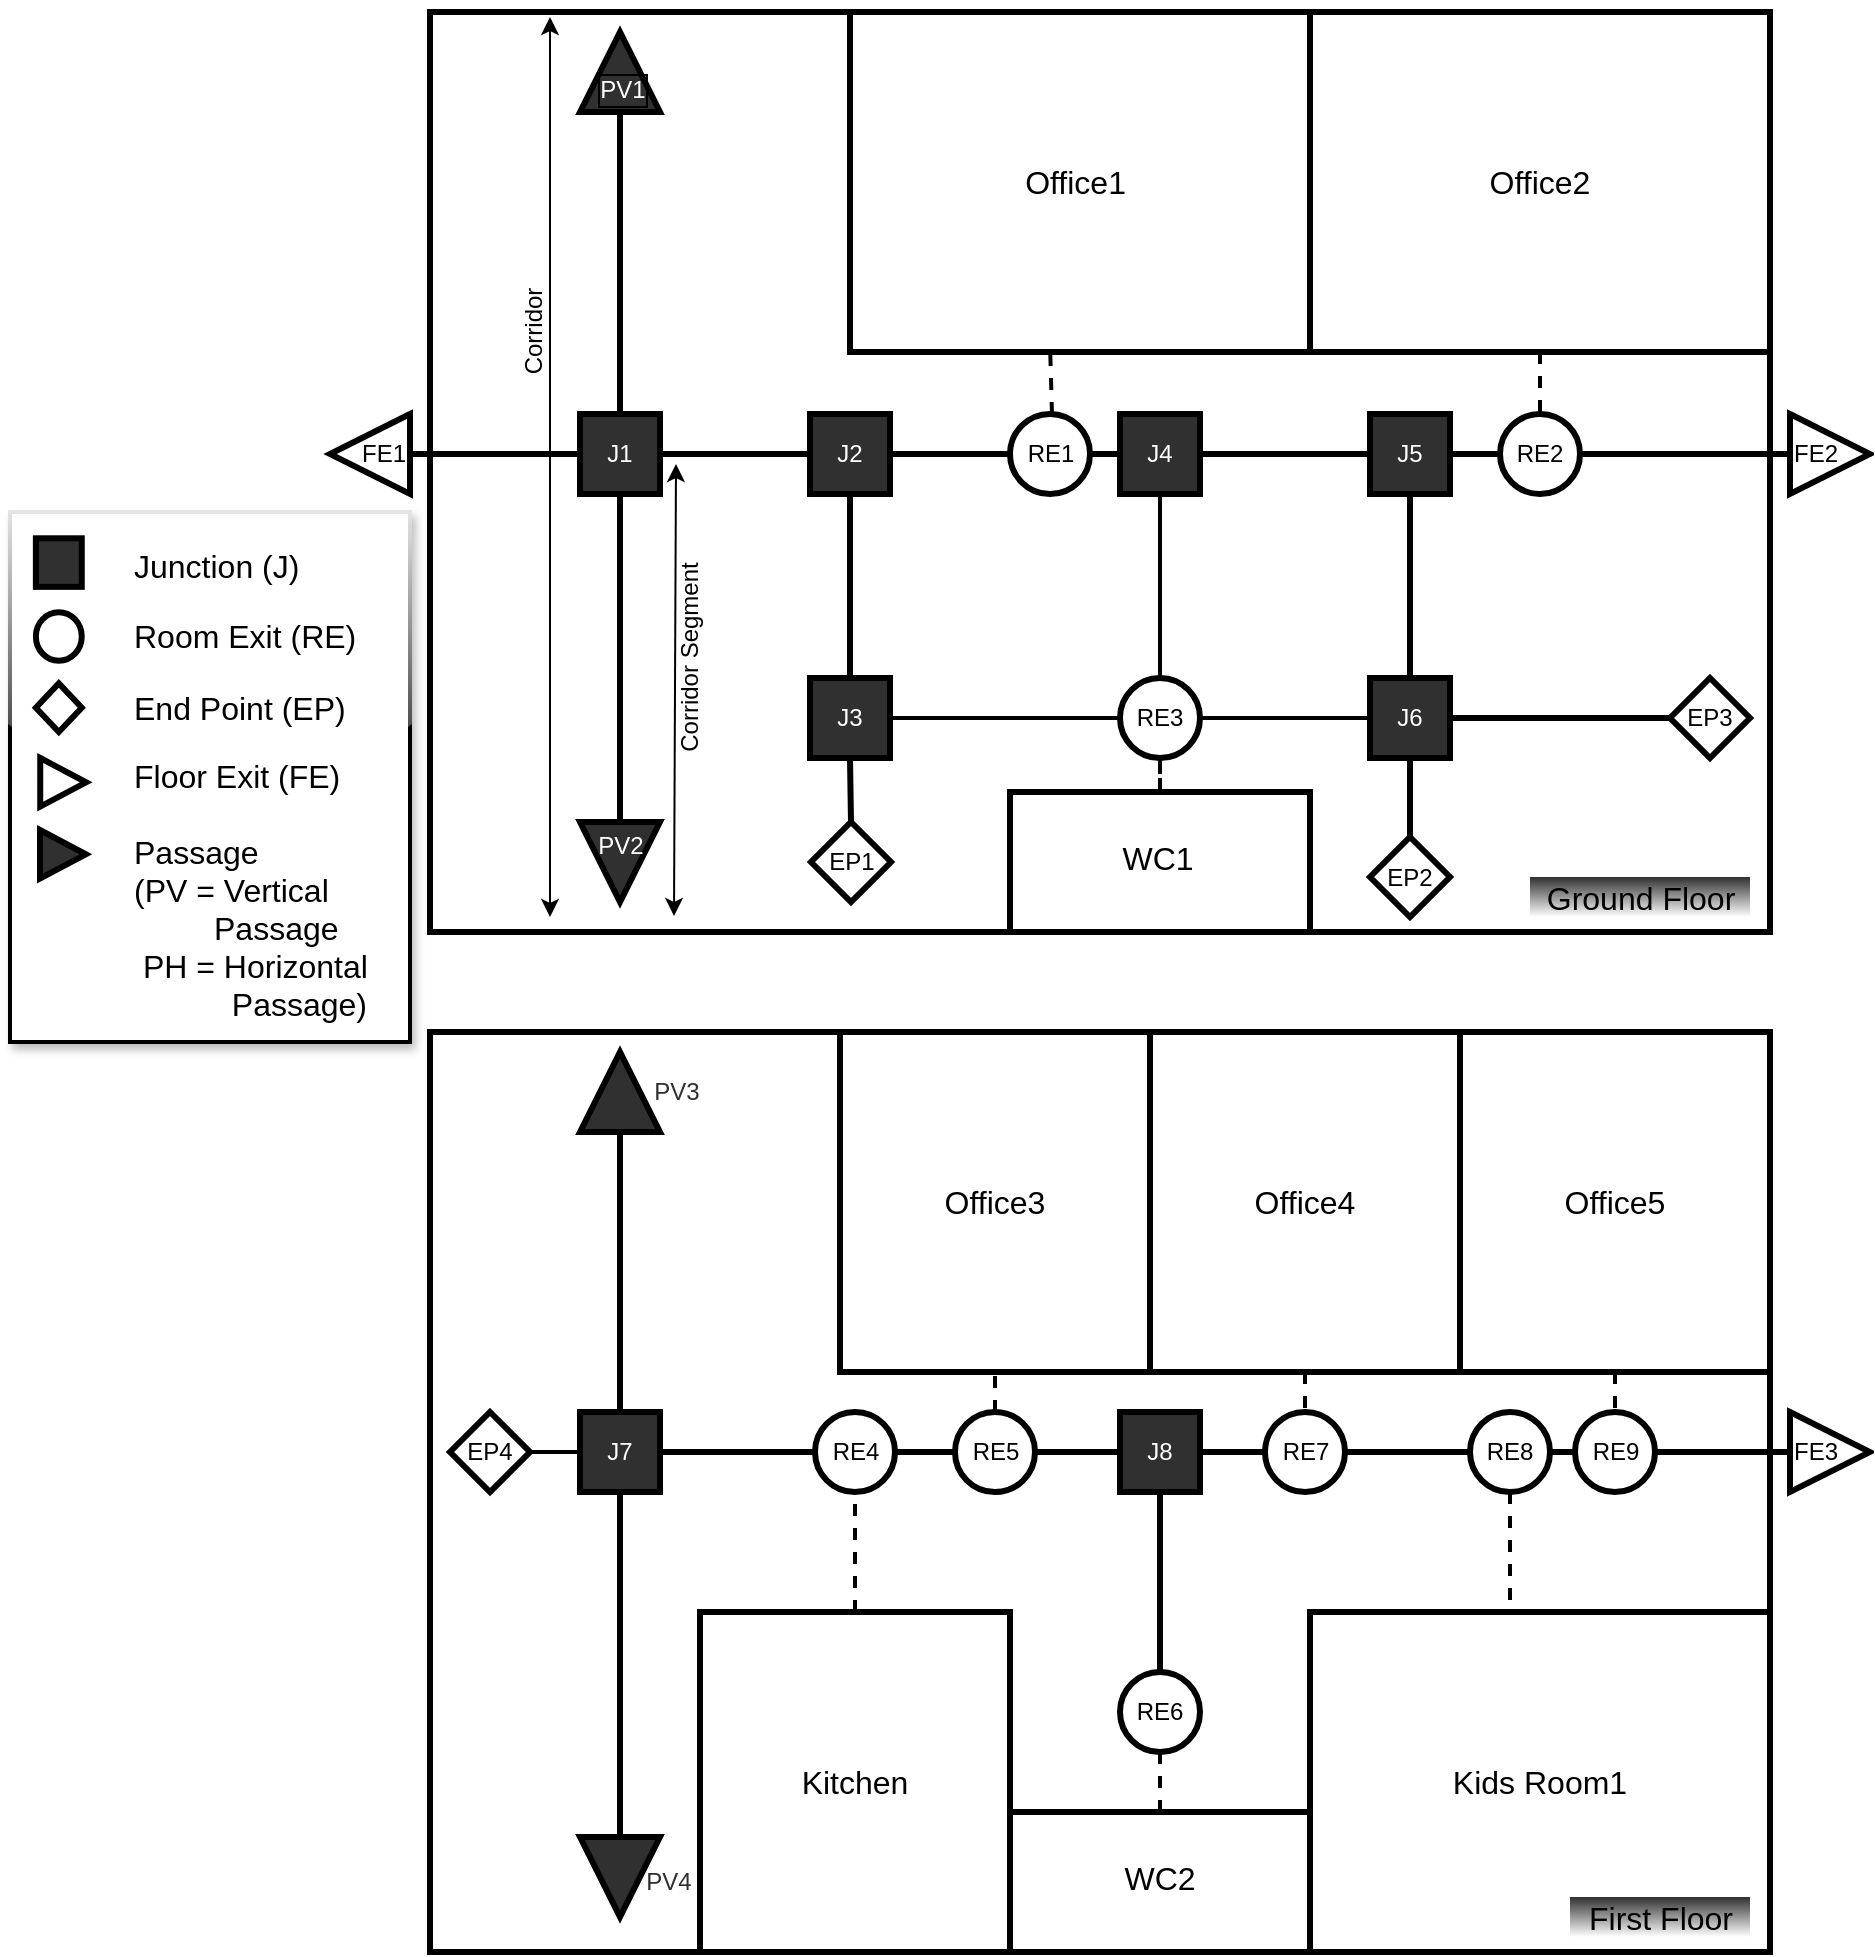 <mxfile version="13.0.7" type="device"><diagram id="FeTQvDR2r45H1yqkKJsy" name="Page-1"><mxGraphModel dx="2407" dy="980" grid="1" gridSize="10" guides="1" tooltips="1" connect="1" arrows="1" fold="1" page="1" pageScale="1" pageWidth="827" pageHeight="1169" math="0" shadow="0"><root><mxCell id="0"/><mxCell id="1" parent="0"/><mxCell id="H_s1jMmFibpZLGyVerqd-1" value="" style="rounded=0;whiteSpace=wrap;html=1;strokeWidth=3;" parent="1" vertex="1"><mxGeometry x="70" y="10" width="670" height="460" as="geometry"/></mxCell><mxCell id="H_s1jMmFibpZLGyVerqd-9" value="&lt;font style=&quot;font-size: 16px&quot;&gt;Office1&amp;nbsp;&lt;/font&gt;" style="rounded=0;whiteSpace=wrap;html=1;fillColor=#ffffff;strokeWidth=3;" parent="1" vertex="1"><mxGeometry x="280" y="10" width="230" height="170" as="geometry"/></mxCell><mxCell id="H_s1jMmFibpZLGyVerqd-128" style="edgeStyle=orthogonalEdgeStyle;rounded=0;orthogonalLoop=1;jettySize=auto;html=1;exitX=0.5;exitY=1;exitDx=0;exitDy=0;entryX=0.5;entryY=0;entryDx=0;entryDy=0;dashed=1;endArrow=none;endFill=0;strokeWidth=2;fontSize=16;" parent="1" source="H_s1jMmFibpZLGyVerqd-12" target="H_s1jMmFibpZLGyVerqd-51" edge="1"><mxGeometry relative="1" as="geometry"/></mxCell><mxCell id="H_s1jMmFibpZLGyVerqd-12" value="&lt;span style=&quot;font-size: 16px&quot;&gt;Office2&lt;/span&gt;" style="rounded=0;whiteSpace=wrap;html=1;fillColor=#ffffff;strokeWidth=3;" parent="1" vertex="1"><mxGeometry x="510" y="10" width="230" height="170" as="geometry"/></mxCell><mxCell id="H_s1jMmFibpZLGyVerqd-13" value="" style="rounded=0;whiteSpace=wrap;html=1;fillColor=#ffffff;strokeWidth=3;" parent="1" vertex="1"><mxGeometry x="360" y="400" width="150" height="70" as="geometry"/></mxCell><mxCell id="H_s1jMmFibpZLGyVerqd-15" value="&lt;font style=&quot;font-size: 16px&quot;&gt;WC1&lt;/font&gt;" style="text;html=1;strokeColor=none;fillColor=none;align=center;verticalAlign=middle;whiteSpace=wrap;rounded=0;fontSize=12;" parent="1" vertex="1"><mxGeometry x="414" y="422.5" width="40" height="20" as="geometry"/></mxCell><mxCell id="H_s1jMmFibpZLGyVerqd-16" value="" style="rounded=0;whiteSpace=wrap;html=1;strokeWidth=3;" parent="1" vertex="1"><mxGeometry x="70" y="520" width="670" height="460" as="geometry"/></mxCell><mxCell id="H_s1jMmFibpZLGyVerqd-21" value="&lt;span style=&quot;font-size: 16px&quot;&gt;Office3&lt;/span&gt;" style="rounded=0;whiteSpace=wrap;html=1;fillColor=#ffffff;strokeWidth=3;" parent="1" vertex="1"><mxGeometry x="275" y="520" width="155" height="170" as="geometry"/></mxCell><mxCell id="H_s1jMmFibpZLGyVerqd-126" style="edgeStyle=orthogonalEdgeStyle;rounded=0;orthogonalLoop=1;jettySize=auto;html=1;exitX=0.5;exitY=1;exitDx=0;exitDy=0;entryX=0.5;entryY=0;entryDx=0;entryDy=0;dashed=1;endArrow=none;endFill=0;strokeWidth=2;fontSize=16;" parent="1" source="H_s1jMmFibpZLGyVerqd-22" target="H_s1jMmFibpZLGyVerqd-40" edge="1"><mxGeometry relative="1" as="geometry"/></mxCell><mxCell id="H_s1jMmFibpZLGyVerqd-22" value="&lt;span style=&quot;font-size: 16px&quot;&gt;Office5&lt;/span&gt;" style="rounded=0;whiteSpace=wrap;html=1;fillColor=#ffffff;strokeWidth=3;" parent="1" vertex="1"><mxGeometry x="585" y="520" width="155" height="170" as="geometry"/></mxCell><mxCell id="H_s1jMmFibpZLGyVerqd-124" style="edgeStyle=orthogonalEdgeStyle;rounded=0;orthogonalLoop=1;jettySize=auto;html=1;exitX=0.5;exitY=0;exitDx=0;exitDy=0;entryX=0.5;entryY=1;entryDx=0;entryDy=0;dashed=1;endArrow=none;endFill=0;strokeWidth=2;fontSize=16;" parent="1" source="H_s1jMmFibpZLGyVerqd-23" target="H_s1jMmFibpZLGyVerqd-91" edge="1"><mxGeometry relative="1" as="geometry"/></mxCell><mxCell id="H_s1jMmFibpZLGyVerqd-23" value="" style="rounded=0;whiteSpace=wrap;html=1;fillColor=#ffffff;strokeWidth=3;" parent="1" vertex="1"><mxGeometry x="360" y="910" width="150" height="70" as="geometry"/></mxCell><mxCell id="H_s1jMmFibpZLGyVerqd-24" value="&lt;font style=&quot;font-size: 16px&quot;&gt;WC2&lt;/font&gt;" style="text;html=1;strokeColor=none;fillColor=none;align=center;verticalAlign=middle;whiteSpace=wrap;rounded=0;fontSize=12;" parent="1" vertex="1"><mxGeometry x="415" y="932.5" width="40" height="20" as="geometry"/></mxCell><mxCell id="H_s1jMmFibpZLGyVerqd-125" style="edgeStyle=orthogonalEdgeStyle;rounded=0;orthogonalLoop=1;jettySize=auto;html=1;exitX=0.5;exitY=1;exitDx=0;exitDy=0;entryX=0.5;entryY=0;entryDx=0;entryDy=0;dashed=1;endArrow=none;endFill=0;strokeWidth=2;fontSize=16;" parent="1" source="H_s1jMmFibpZLGyVerqd-25" target="H_s1jMmFibpZLGyVerqd-39" edge="1"><mxGeometry relative="1" as="geometry"/></mxCell><mxCell id="H_s1jMmFibpZLGyVerqd-25" value="&lt;span style=&quot;font-size: 16px&quot;&gt;Office4&lt;/span&gt;" style="rounded=0;whiteSpace=wrap;html=1;fillColor=#ffffff;strokeWidth=3;" parent="1" vertex="1"><mxGeometry x="430" y="520" width="155" height="170" as="geometry"/></mxCell><mxCell id="H_s1jMmFibpZLGyVerqd-122" style="edgeStyle=orthogonalEdgeStyle;rounded=0;orthogonalLoop=1;jettySize=auto;html=1;exitX=0.5;exitY=0;exitDx=0;exitDy=0;entryX=0.5;entryY=1;entryDx=0;entryDy=0;endArrow=none;endFill=0;strokeWidth=2;fontSize=16;dashed=1;" parent="1" source="H_s1jMmFibpZLGyVerqd-26" target="H_s1jMmFibpZLGyVerqd-44" edge="1"><mxGeometry relative="1" as="geometry"/></mxCell><mxCell id="H_s1jMmFibpZLGyVerqd-26" value="&lt;font style=&quot;font-size: 16px&quot;&gt;Kitchen&lt;/font&gt;" style="rounded=0;whiteSpace=wrap;html=1;fillColor=#ffffff;strokeWidth=3;" parent="1" vertex="1"><mxGeometry x="205" y="810" width="155" height="170" as="geometry"/></mxCell><mxCell id="H_s1jMmFibpZLGyVerqd-27" value="&lt;font style=&quot;font-size: 16px&quot;&gt;Kids Room1&lt;/font&gt;" style="rounded=0;whiteSpace=wrap;html=1;fillColor=#ffffff;strokeWidth=3;" parent="1" vertex="1"><mxGeometry x="510" y="810" width="230" height="170" as="geometry"/></mxCell><mxCell id="H_s1jMmFibpZLGyVerqd-82" style="edgeStyle=orthogonalEdgeStyle;rounded=0;orthogonalLoop=1;jettySize=auto;html=1;exitX=0;exitY=0.5;exitDx=0;exitDy=0;endArrow=none;endFill=0;strokeWidth=3;fontSize=12;" parent="1" source="H_s1jMmFibpZLGyVerqd-38" target="H_s1jMmFibpZLGyVerqd-44" edge="1"><mxGeometry relative="1" as="geometry"/></mxCell><mxCell id="H_s1jMmFibpZLGyVerqd-123" style="edgeStyle=orthogonalEdgeStyle;rounded=0;orthogonalLoop=1;jettySize=auto;html=1;exitX=0.5;exitY=0;exitDx=0;exitDy=0;entryX=0.5;entryY=1;entryDx=0;entryDy=0;dashed=1;endArrow=none;endFill=0;strokeWidth=2;fontSize=16;" parent="1" source="H_s1jMmFibpZLGyVerqd-38" target="H_s1jMmFibpZLGyVerqd-21" edge="1"><mxGeometry relative="1" as="geometry"/></mxCell><mxCell id="H_s1jMmFibpZLGyVerqd-38" value="RE5" style="ellipse;whiteSpace=wrap;html=1;aspect=fixed;strokeWidth=3;fontSize=12;" parent="1" vertex="1"><mxGeometry x="332.5" y="710" width="40" height="40" as="geometry"/></mxCell><mxCell id="H_s1jMmFibpZLGyVerqd-81" style="edgeStyle=orthogonalEdgeStyle;rounded=0;orthogonalLoop=1;jettySize=auto;html=1;exitX=0;exitY=0.5;exitDx=0;exitDy=0;entryX=1;entryY=0.5;entryDx=0;entryDy=0;endArrow=none;endFill=0;strokeWidth=3;fontSize=12;" parent="1" source="H_s1jMmFibpZLGyVerqd-90" target="H_s1jMmFibpZLGyVerqd-38" edge="1"><mxGeometry relative="1" as="geometry"/></mxCell><mxCell id="H_s1jMmFibpZLGyVerqd-39" value="RE7" style="ellipse;whiteSpace=wrap;html=1;aspect=fixed;strokeWidth=3;fontSize=12;" parent="1" vertex="1"><mxGeometry x="487.5" y="710" width="40" height="40" as="geometry"/></mxCell><mxCell id="H_s1jMmFibpZLGyVerqd-79" style="edgeStyle=orthogonalEdgeStyle;rounded=0;orthogonalLoop=1;jettySize=auto;html=1;exitX=0;exitY=0.5;exitDx=0;exitDy=0;entryX=1;entryY=0.5;entryDx=0;entryDy=0;endArrow=none;endFill=0;strokeWidth=3;fontSize=12;" parent="1" source="H_s1jMmFibpZLGyVerqd-40" target="H_s1jMmFibpZLGyVerqd-45" edge="1"><mxGeometry relative="1" as="geometry"/></mxCell><mxCell id="H_s1jMmFibpZLGyVerqd-40" value="RE9" style="ellipse;whiteSpace=wrap;html=1;aspect=fixed;strokeWidth=3;fontSize=12;" parent="1" vertex="1"><mxGeometry x="642.5" y="710" width="40" height="40" as="geometry"/></mxCell><mxCell id="H_s1jMmFibpZLGyVerqd-78" style="edgeStyle=orthogonalEdgeStyle;rounded=0;orthogonalLoop=1;jettySize=auto;html=1;entryX=1;entryY=0.5;entryDx=0;entryDy=0;endArrow=none;endFill=0;strokeWidth=3;fontSize=12;" parent="1" source="H_s1jMmFibpZLGyVerqd-42" target="H_s1jMmFibpZLGyVerqd-40" edge="1"><mxGeometry relative="1" as="geometry"/></mxCell><mxCell id="H_s1jMmFibpZLGyVerqd-42" value="FE3" style="triangle;whiteSpace=wrap;html=1;strokeColor=#000000;strokeWidth=3;fillColor=#FFFFFF;gradientColor=none;fontSize=12;align=left;" parent="1" vertex="1"><mxGeometry x="750" y="710" width="40" height="40" as="geometry"/></mxCell><mxCell id="H_s1jMmFibpZLGyVerqd-43" value="" style="triangle;whiteSpace=wrap;html=1;strokeColor=#000000;strokeWidth=3;fillColor=#303030;gradientColor=none;fontSize=12;rotation=-90;fontColor=#FFFFFF;" parent="1" vertex="1"><mxGeometry x="145" y="530" width="40" height="40" as="geometry"/></mxCell><mxCell id="H_s1jMmFibpZLGyVerqd-44" value="RE4" style="ellipse;whiteSpace=wrap;html=1;aspect=fixed;strokeWidth=3;fontSize=12;" parent="1" vertex="1"><mxGeometry x="262.5" y="710" width="40" height="40" as="geometry"/></mxCell><mxCell id="H_s1jMmFibpZLGyVerqd-80" style="edgeStyle=orthogonalEdgeStyle;rounded=0;orthogonalLoop=1;jettySize=auto;html=1;exitX=0;exitY=0.5;exitDx=0;exitDy=0;entryX=1;entryY=0.5;entryDx=0;entryDy=0;endArrow=none;endFill=0;strokeWidth=3;fontSize=12;" parent="1" source="H_s1jMmFibpZLGyVerqd-45" target="H_s1jMmFibpZLGyVerqd-39" edge="1"><mxGeometry relative="1" as="geometry"/></mxCell><mxCell id="H_s1jMmFibpZLGyVerqd-127" style="edgeStyle=orthogonalEdgeStyle;rounded=0;orthogonalLoop=1;jettySize=auto;html=1;exitX=0.5;exitY=1;exitDx=0;exitDy=0;dashed=1;endArrow=none;endFill=0;strokeWidth=2;fontSize=16;" parent="1" source="H_s1jMmFibpZLGyVerqd-45" edge="1"><mxGeometry relative="1" as="geometry"><mxPoint x="610" y="810" as="targetPoint"/><Array as="points"><mxPoint x="610" y="810"/></Array></mxGeometry></mxCell><mxCell id="H_s1jMmFibpZLGyVerqd-45" value="RE8" style="ellipse;whiteSpace=wrap;html=1;aspect=fixed;strokeWidth=3;fontSize=12;" parent="1" vertex="1"><mxGeometry x="590" y="710" width="40" height="40" as="geometry"/></mxCell><mxCell id="H_s1jMmFibpZLGyVerqd-87" style="edgeStyle=orthogonalEdgeStyle;rounded=0;orthogonalLoop=1;jettySize=auto;html=1;exitX=0;exitY=0.5;exitDx=0;exitDy=0;entryX=0.5;entryY=1;entryDx=0;entryDy=0;endArrow=none;endFill=0;strokeWidth=3;fontSize=12;" parent="1" source="H_s1jMmFibpZLGyVerqd-47" target="H_s1jMmFibpZLGyVerqd-86" edge="1"><mxGeometry relative="1" as="geometry"/></mxCell><mxCell id="H_s1jMmFibpZLGyVerqd-47" value="" style="triangle;whiteSpace=wrap;html=1;strokeColor=#000000;strokeWidth=3;fillColor=#303030;gradientColor=none;fontSize=12;rotation=90;" parent="1" vertex="1"><mxGeometry x="145" y="922.5" width="40" height="40" as="geometry"/></mxCell><mxCell id="H_s1jMmFibpZLGyVerqd-48" value="" style="triangle;whiteSpace=wrap;html=1;strokeColor=#000000;strokeWidth=3;fillColor=#303030;gradientColor=none;fontSize=12;rotation=90;" parent="1" vertex="1"><mxGeometry x="145" y="415" width="40" height="40" as="geometry"/></mxCell><mxCell id="H_s1jMmFibpZLGyVerqd-49" value="" style="triangle;whiteSpace=wrap;html=1;strokeColor=#000000;strokeWidth=3;fillColor=#303030;gradientColor=none;fontSize=12;rotation=-90;" parent="1" vertex="1"><mxGeometry x="145" y="20" width="40" height="40" as="geometry"/></mxCell><mxCell id="H_s1jMmFibpZLGyVerqd-61" style="edgeStyle=orthogonalEdgeStyle;rounded=0;orthogonalLoop=1;jettySize=auto;html=1;exitX=0;exitY=0.5;exitDx=0;exitDy=0;entryX=1;entryY=0.5;entryDx=0;entryDy=0;fontSize=12;endArrow=none;endFill=0;strokeWidth=3;" parent="1" source="H_s1jMmFibpZLGyVerqd-65" target="H_s1jMmFibpZLGyVerqd-58" edge="1"><mxGeometry relative="1" as="geometry"/></mxCell><mxCell id="H_s1jMmFibpZLGyVerqd-62" style="edgeStyle=orthogonalEdgeStyle;rounded=0;orthogonalLoop=1;jettySize=auto;html=1;exitX=1;exitY=0.5;exitDx=0;exitDy=0;entryX=0;entryY=0.5;entryDx=0;entryDy=0;endArrow=none;endFill=0;strokeWidth=3;fontSize=12;" parent="1" source="H_s1jMmFibpZLGyVerqd-73" target="H_s1jMmFibpZLGyVerqd-51" edge="1"><mxGeometry relative="1" as="geometry"/></mxCell><mxCell id="H_s1jMmFibpZLGyVerqd-67" style="edgeStyle=orthogonalEdgeStyle;rounded=0;orthogonalLoop=1;jettySize=auto;html=1;exitX=0;exitY=0.5;exitDx=0;exitDy=0;entryX=1;entryY=0.5;entryDx=0;entryDy=0;endArrow=none;endFill=0;strokeWidth=3;fontSize=12;" parent="1" source="H_s1jMmFibpZLGyVerqd-50" target="H_s1jMmFibpZLGyVerqd-65" edge="1"><mxGeometry relative="1" as="geometry"/></mxCell><mxCell id="H_s1jMmFibpZLGyVerqd-136" style="edgeStyle=orthogonalEdgeStyle;rounded=0;orthogonalLoop=1;jettySize=auto;html=1;entryX=0.431;entryY=1.001;entryDx=0;entryDy=0;entryPerimeter=0;endArrow=none;endFill=0;strokeWidth=2;fontSize=16;dashed=1;" parent="1" edge="1"><mxGeometry relative="1" as="geometry"><mxPoint x="381.0" y="211" as="sourcePoint"/><mxPoint x="380.13" y="180.17" as="targetPoint"/></mxGeometry></mxCell><mxCell id="H_s1jMmFibpZLGyVerqd-50" value="" style="ellipse;whiteSpace=wrap;html=1;aspect=fixed;strokeWidth=3;fontSize=12;" parent="1" vertex="1"><mxGeometry x="360" y="211" width="40" height="40" as="geometry"/></mxCell><mxCell id="H_s1jMmFibpZLGyVerqd-63" style="edgeStyle=orthogonalEdgeStyle;rounded=0;orthogonalLoop=1;jettySize=auto;html=1;exitX=1;exitY=0.5;exitDx=0;exitDy=0;entryX=0;entryY=0.5;entryDx=0;entryDy=0;endArrow=none;endFill=0;strokeWidth=3;fontSize=12;" parent="1" source="H_s1jMmFibpZLGyVerqd-51" target="H_s1jMmFibpZLGyVerqd-56" edge="1"><mxGeometry relative="1" as="geometry"/></mxCell><mxCell id="H_s1jMmFibpZLGyVerqd-51" value="RE2" style="ellipse;whiteSpace=wrap;html=1;aspect=fixed;strokeWidth=3;fontSize=12;" parent="1" vertex="1"><mxGeometry x="605" y="211" width="40" height="40" as="geometry"/></mxCell><mxCell id="H_s1jMmFibpZLGyVerqd-56" value="FE2" style="triangle;whiteSpace=wrap;html=1;strokeColor=#000000;strokeWidth=3;fillColor=#FFFFFF;gradientColor=none;fontSize=12;align=left;" parent="1" vertex="1"><mxGeometry x="750" y="211" width="40" height="40" as="geometry"/></mxCell><mxCell id="H_s1jMmFibpZLGyVerqd-58" value="FE1" style="triangle;whiteSpace=wrap;html=1;strokeColor=#000000;strokeWidth=3;fillColor=#FFFFFF;gradientColor=none;fontSize=12;rotation=0;flipH=1;align=right;" parent="1" vertex="1"><mxGeometry x="20" y="211" width="40" height="40" as="geometry"/></mxCell><mxCell id="H_s1jMmFibpZLGyVerqd-68" style="edgeStyle=orthogonalEdgeStyle;rounded=0;orthogonalLoop=1;jettySize=auto;html=1;exitX=0.5;exitY=0;exitDx=0;exitDy=0;entryX=0;entryY=0.5;entryDx=0;entryDy=0;endArrow=none;endFill=0;strokeWidth=3;fontSize=12;" parent="1" source="H_s1jMmFibpZLGyVerqd-65" target="H_s1jMmFibpZLGyVerqd-49" edge="1"><mxGeometry relative="1" as="geometry"/></mxCell><mxCell id="H_s1jMmFibpZLGyVerqd-69" style="edgeStyle=orthogonalEdgeStyle;rounded=0;orthogonalLoop=1;jettySize=auto;html=1;exitX=0.5;exitY=1;exitDx=0;exitDy=0;entryX=0;entryY=0.5;entryDx=0;entryDy=0;endArrow=none;endFill=0;strokeWidth=3;fontSize=12;" parent="1" source="H_s1jMmFibpZLGyVerqd-65" target="H_s1jMmFibpZLGyVerqd-48" edge="1"><mxGeometry relative="1" as="geometry"/></mxCell><mxCell id="H_s1jMmFibpZLGyVerqd-65" value="J1" style="whiteSpace=wrap;html=1;aspect=fixed;strokeColor=#000000;strokeWidth=3;fillColor=#303030;gradientColor=none;fontSize=12;fontColor=#FFFFFF;" parent="1" vertex="1"><mxGeometry x="145" y="211" width="40" height="40" as="geometry"/></mxCell><mxCell id="H_s1jMmFibpZLGyVerqd-77" style="edgeStyle=orthogonalEdgeStyle;rounded=0;orthogonalLoop=1;jettySize=auto;html=1;exitX=0;exitY=0.5;exitDx=0;exitDy=0;entryX=1;entryY=0.5;entryDx=0;entryDy=0;endArrow=none;endFill=0;strokeWidth=3;fontSize=12;" parent="1" source="H_s1jMmFibpZLGyVerqd-73" edge="1"><mxGeometry relative="1" as="geometry"><mxPoint x="453.5" y="231" as="targetPoint"/></mxGeometry></mxCell><mxCell id="H_s1jMmFibpZLGyVerqd-98" style="edgeStyle=orthogonalEdgeStyle;rounded=0;orthogonalLoop=1;jettySize=auto;html=1;exitX=0.5;exitY=1;exitDx=0;exitDy=0;entryX=0.5;entryY=0;entryDx=0;entryDy=0;endArrow=none;endFill=0;strokeWidth=3;fontSize=12;" parent="1" source="H_s1jMmFibpZLGyVerqd-73" target="H_s1jMmFibpZLGyVerqd-97" edge="1"><mxGeometry relative="1" as="geometry"/></mxCell><mxCell id="H_s1jMmFibpZLGyVerqd-73" value="J5" style="whiteSpace=wrap;html=1;aspect=fixed;strokeColor=#000000;strokeWidth=3;fillColor=#303030;gradientColor=none;fontSize=12;fontColor=#FFFFFF;" parent="1" vertex="1"><mxGeometry x="540" y="211" width="40" height="40" as="geometry"/></mxCell><mxCell id="H_s1jMmFibpZLGyVerqd-76" style="edgeStyle=orthogonalEdgeStyle;rounded=0;orthogonalLoop=1;jettySize=auto;html=1;exitX=1;exitY=0.5;exitDx=0;exitDy=0;entryX=0;entryY=0.5;entryDx=0;entryDy=0;endArrow=none;endFill=0;strokeWidth=3;fontSize=12;" parent="1" source="H_s1jMmFibpZLGyVerqd-50" edge="1"><mxGeometry relative="1" as="geometry"><mxPoint x="400" y="231" as="sourcePoint"/><mxPoint x="413.5" y="231" as="targetPoint"/></mxGeometry></mxCell><mxCell id="H_s1jMmFibpZLGyVerqd-88" style="edgeStyle=orthogonalEdgeStyle;rounded=0;orthogonalLoop=1;jettySize=auto;html=1;exitX=0.5;exitY=0;exitDx=0;exitDy=0;entryX=0;entryY=0.5;entryDx=0;entryDy=0;endArrow=none;endFill=0;strokeWidth=3;fontSize=12;" parent="1" source="H_s1jMmFibpZLGyVerqd-86" target="H_s1jMmFibpZLGyVerqd-43" edge="1"><mxGeometry relative="1" as="geometry"/></mxCell><mxCell id="H_s1jMmFibpZLGyVerqd-89" style="edgeStyle=orthogonalEdgeStyle;rounded=0;orthogonalLoop=1;jettySize=auto;html=1;exitX=1;exitY=0.5;exitDx=0;exitDy=0;entryX=0;entryY=0.5;entryDx=0;entryDy=0;endArrow=none;endFill=0;strokeWidth=3;fontSize=12;" parent="1" source="H_s1jMmFibpZLGyVerqd-86" target="H_s1jMmFibpZLGyVerqd-44" edge="1"><mxGeometry relative="1" as="geometry"/></mxCell><mxCell id="H_s1jMmFibpZLGyVerqd-86" value="J7" style="whiteSpace=wrap;html=1;aspect=fixed;strokeColor=#000000;strokeWidth=3;fillColor=#303030;gradientColor=none;fontSize=12;fontColor=#FFFFFF;" parent="1" vertex="1"><mxGeometry x="145" y="710" width="40" height="40" as="geometry"/></mxCell><mxCell id="H_s1jMmFibpZLGyVerqd-91" value="RE6" style="ellipse;whiteSpace=wrap;html=1;aspect=fixed;strokeWidth=3;fontSize=12;" parent="1" vertex="1"><mxGeometry x="415" y="840" width="40" height="40" as="geometry"/></mxCell><mxCell id="H_s1jMmFibpZLGyVerqd-94" style="edgeStyle=orthogonalEdgeStyle;rounded=0;orthogonalLoop=1;jettySize=auto;html=1;exitX=0.5;exitY=1;exitDx=0;exitDy=0;entryX=0.5;entryY=0;entryDx=0;entryDy=0;endArrow=none;endFill=0;strokeWidth=3;fontSize=12;" parent="1" source="H_s1jMmFibpZLGyVerqd-90" target="H_s1jMmFibpZLGyVerqd-91" edge="1"><mxGeometry relative="1" as="geometry"/></mxCell><mxCell id="H_s1jMmFibpZLGyVerqd-90" value="J8" style="whiteSpace=wrap;html=1;aspect=fixed;strokeColor=#000000;strokeWidth=3;fillColor=#303030;gradientColor=none;fontSize=12;fontColor=#FFFFFF;" parent="1" vertex="1"><mxGeometry x="415" y="710" width="40" height="40" as="geometry"/></mxCell><mxCell id="H_s1jMmFibpZLGyVerqd-93" style="edgeStyle=orthogonalEdgeStyle;rounded=0;orthogonalLoop=1;jettySize=auto;html=1;exitX=0;exitY=0.5;exitDx=0;exitDy=0;entryX=1;entryY=0.5;entryDx=0;entryDy=0;endArrow=none;endFill=0;strokeWidth=3;fontSize=12;" parent="1" source="H_s1jMmFibpZLGyVerqd-39" target="H_s1jMmFibpZLGyVerqd-90" edge="1"><mxGeometry relative="1" as="geometry"><mxPoint x="487.5" y="730" as="sourcePoint"/><mxPoint x="372.5" y="730" as="targetPoint"/></mxGeometry></mxCell><mxCell id="H_s1jMmFibpZLGyVerqd-97" value="EP2" style="rhombus;whiteSpace=wrap;html=1;strokeColor=#000000;strokeWidth=3;fillColor=#FFFFFF;gradientColor=none;fontSize=12;aspect=fixed;" parent="1" vertex="1"><mxGeometry x="540" y="422.5" width="40" height="40" as="geometry"/></mxCell><mxCell id="H_s1jMmFibpZLGyVerqd-101" style="edgeStyle=orthogonalEdgeStyle;rounded=0;orthogonalLoop=1;jettySize=auto;html=1;exitX=1;exitY=0.5;exitDx=0;exitDy=0;entryX=0;entryY=0.5;entryDx=0;entryDy=0;endArrow=none;endFill=0;strokeWidth=3;fontSize=12;" parent="1" source="H_s1jMmFibpZLGyVerqd-99" target="H_s1jMmFibpZLGyVerqd-100" edge="1"><mxGeometry relative="1" as="geometry"/></mxCell><mxCell id="H_s1jMmFibpZLGyVerqd-134" style="edgeStyle=orthogonalEdgeStyle;rounded=0;orthogonalLoop=1;jettySize=auto;html=1;exitX=0;exitY=0.5;exitDx=0;exitDy=0;entryX=1;entryY=0.5;entryDx=0;entryDy=0;endArrow=none;endFill=0;strokeWidth=2;fontSize=16;" parent="1" source="H_s1jMmFibpZLGyVerqd-99" target="H_s1jMmFibpZLGyVerqd-131" edge="1"><mxGeometry relative="1" as="geometry"/></mxCell><mxCell id="H_s1jMmFibpZLGyVerqd-99" value="J6" style="whiteSpace=wrap;html=1;aspect=fixed;strokeColor=#000000;strokeWidth=3;fillColor=#303030;gradientColor=none;fontSize=12;fontColor=#FFFFFF;" parent="1" vertex="1"><mxGeometry x="540" y="343" width="40" height="40" as="geometry"/></mxCell><mxCell id="H_s1jMmFibpZLGyVerqd-100" value="EP3" style="rhombus;whiteSpace=wrap;html=1;strokeColor=#000000;strokeWidth=3;fillColor=#FFFFFF;gradientColor=none;fontSize=12;aspect=fixed;" parent="1" vertex="1"><mxGeometry x="690" y="343" width="40" height="40" as="geometry"/></mxCell><mxCell id="H_s1jMmFibpZLGyVerqd-104" style="edgeStyle=orthogonalEdgeStyle;rounded=0;orthogonalLoop=1;jettySize=auto;html=1;exitX=0.5;exitY=1;exitDx=0;exitDy=0;entryX=0.5;entryY=0;entryDx=0;entryDy=0;endArrow=none;endFill=0;strokeWidth=3;fontSize=12;" parent="1" source="H_s1jMmFibpZLGyVerqd-141" target="H_s1jMmFibpZLGyVerqd-103" edge="1"><mxGeometry relative="1" as="geometry"/></mxCell><mxCell id="H_s1jMmFibpZLGyVerqd-102" value="J2" style="whiteSpace=wrap;html=1;aspect=fixed;strokeColor=#000000;strokeWidth=3;fillColor=#303030;gradientColor=none;fontSize=12;fontColor=#FFFFFF;" parent="1" vertex="1"><mxGeometry x="260" y="211" width="40" height="40" as="geometry"/></mxCell><mxCell id="H_s1jMmFibpZLGyVerqd-103" value="EP1" style="rhombus;whiteSpace=wrap;html=1;strokeColor=#000000;strokeWidth=3;fillColor=#FFFFFF;gradientColor=none;fontSize=12;aspect=fixed;" parent="1" vertex="1"><mxGeometry x="260.5" y="415" width="40" height="40" as="geometry"/></mxCell><mxCell id="H_s1jMmFibpZLGyVerqd-120" value="Ground Floor" style="text;html=1;align=center;verticalAlign=middle;resizable=0;points=[];autosize=1;fontSize=16;fillColor=#303030;gradientColor=#ffffff;" parent="1" vertex="1"><mxGeometry x="620" y="442.5" width="110" height="20" as="geometry"/></mxCell><mxCell id="H_s1jMmFibpZLGyVerqd-121" value="First Floor" style="text;html=1;align=center;verticalAlign=middle;resizable=0;points=[];autosize=1;fontSize=16;fillColor=#303030;gradientColor=#ffffff;" parent="1" vertex="1"><mxGeometry x="640" y="952.5" width="90" height="20" as="geometry"/></mxCell><mxCell id="H_s1jMmFibpZLGyVerqd-133" style="edgeStyle=orthogonalEdgeStyle;rounded=0;orthogonalLoop=1;jettySize=auto;html=1;entryX=0.5;entryY=0;entryDx=0;entryDy=0;dashed=1;endArrow=none;endFill=0;strokeWidth=2;fontSize=16;" parent="1" source="H_s1jMmFibpZLGyVerqd-131" target="H_s1jMmFibpZLGyVerqd-13" edge="1"><mxGeometry relative="1" as="geometry"/></mxCell><mxCell id="H_s1jMmFibpZLGyVerqd-135" style="edgeStyle=orthogonalEdgeStyle;rounded=0;orthogonalLoop=1;jettySize=auto;html=1;exitX=0;exitY=0.5;exitDx=0;exitDy=0;endArrow=none;endFill=0;strokeWidth=2;fontSize=16;entryX=1;entryY=0.5;entryDx=0;entryDy=0;" parent="1" source="H_s1jMmFibpZLGyVerqd-131" target="H_s1jMmFibpZLGyVerqd-141" edge="1"><mxGeometry relative="1" as="geometry"><mxPoint x="280" y="362.931" as="targetPoint"/></mxGeometry></mxCell><mxCell id="H_s1jMmFibpZLGyVerqd-138" style="edgeStyle=orthogonalEdgeStyle;rounded=0;orthogonalLoop=1;jettySize=auto;html=1;exitX=0.5;exitY=0;exitDx=0;exitDy=0;entryX=0.5;entryY=1;entryDx=0;entryDy=0;endArrow=none;endFill=0;strokeWidth=2;fontSize=16;" parent="1" source="H_s1jMmFibpZLGyVerqd-131" target="H_s1jMmFibpZLGyVerqd-137" edge="1"><mxGeometry relative="1" as="geometry"/></mxCell><mxCell id="H_s1jMmFibpZLGyVerqd-131" value="RE3" style="ellipse;whiteSpace=wrap;html=1;aspect=fixed;strokeWidth=3;fontSize=12;" parent="1" vertex="1"><mxGeometry x="415" y="343" width="40" height="40" as="geometry"/></mxCell><mxCell id="H_s1jMmFibpZLGyVerqd-137" value="J4" style="whiteSpace=wrap;html=1;aspect=fixed;strokeColor=#000000;strokeWidth=3;fillColor=#303030;gradientColor=none;fontSize=12;fontColor=#FFFFFF;" parent="1" vertex="1"><mxGeometry x="415" y="211" width="40" height="40" as="geometry"/></mxCell><mxCell id="H_s1jMmFibpZLGyVerqd-140" style="edgeStyle=orthogonalEdgeStyle;rounded=0;orthogonalLoop=1;jettySize=auto;html=1;exitX=1;exitY=0.5;exitDx=0;exitDy=0;entryX=0;entryY=0.5;entryDx=0;entryDy=0;endArrow=none;endFill=0;strokeWidth=2;fontSize=16;" parent="1" source="H_s1jMmFibpZLGyVerqd-139" target="H_s1jMmFibpZLGyVerqd-86" edge="1"><mxGeometry relative="1" as="geometry"/></mxCell><mxCell id="H_s1jMmFibpZLGyVerqd-139" value="EP4" style="rhombus;whiteSpace=wrap;html=1;strokeColor=#000000;strokeWidth=3;fillColor=#FFFFFF;gradientColor=none;fontSize=12;aspect=fixed;" parent="1" vertex="1"><mxGeometry x="80" y="710" width="40" height="40" as="geometry"/></mxCell><mxCell id="H_s1jMmFibpZLGyVerqd-141" value="J3" style="whiteSpace=wrap;html=1;aspect=fixed;strokeColor=#000000;strokeWidth=3;fillColor=#303030;gradientColor=none;fontSize=12;fontColor=#FFFFFF;" parent="1" vertex="1"><mxGeometry x="260" y="343" width="40" height="40" as="geometry"/></mxCell><mxCell id="H_s1jMmFibpZLGyVerqd-142" style="edgeStyle=orthogonalEdgeStyle;rounded=0;orthogonalLoop=1;jettySize=auto;html=1;exitX=0.5;exitY=1;exitDx=0;exitDy=0;entryX=0.5;entryY=0;entryDx=0;entryDy=0;endArrow=none;endFill=0;strokeWidth=3;fontSize=12;" parent="1" source="H_s1jMmFibpZLGyVerqd-102" target="H_s1jMmFibpZLGyVerqd-141" edge="1"><mxGeometry relative="1" as="geometry"><mxPoint x="280" y="251" as="sourcePoint"/><mxPoint x="280.5" y="415" as="targetPoint"/></mxGeometry></mxCell><mxCell id="szQ37OMuKZmXvjRgwUrV-1" value="RE1" style="text;html=1;align=center;verticalAlign=middle;resizable=0;points=[];autosize=1;" parent="1" vertex="1"><mxGeometry x="360" y="221" width="40" height="20" as="geometry"/></mxCell><mxCell id="szQ37OMuKZmXvjRgwUrV-2" value="PV1" style="text;html=1;align=center;verticalAlign=middle;resizable=0;points=[];autosize=1;fontColor=#FFFFFF;labelBorderColor=#000000;" parent="1" vertex="1"><mxGeometry x="146" y="39" width="40" height="20" as="geometry"/></mxCell><mxCell id="szQ37OMuKZmXvjRgwUrV-11" value="PV2" style="text;html=1;align=center;verticalAlign=middle;resizable=0;points=[];autosize=1;fontColor=#FFFFFF;" parent="1" vertex="1"><mxGeometry x="145" y="417" width="40" height="20" as="geometry"/></mxCell><mxCell id="szQ37OMuKZmXvjRgwUrV-12" value="Text" style="text;html=1;align=center;verticalAlign=middle;resizable=0;points=[];autosize=1;fontColor=#FFFFFF;" parent="1" vertex="1"><mxGeometry x="224" y="501" width="40" height="20" as="geometry"/></mxCell><mxCell id="szQ37OMuKZmXvjRgwUrV-14" value="PV3" style="text;html=1;align=center;verticalAlign=middle;resizable=0;points=[];autosize=1;fontColor=#303030;" parent="1" vertex="1"><mxGeometry x="173" y="540" width="40" height="20" as="geometry"/></mxCell><mxCell id="szQ37OMuKZmXvjRgwUrV-15" value="PV4" style="text;html=1;align=center;verticalAlign=middle;resizable=0;points=[];autosize=1;fontColor=#303030;" parent="1" vertex="1"><mxGeometry x="169" y="935" width="40" height="20" as="geometry"/></mxCell><mxCell id="szQ37OMuKZmXvjRgwUrV-21" value="" style="group" parent="1" vertex="1" connectable="0"><mxGeometry x="-140" y="260" width="200" height="265" as="geometry"/></mxCell><mxCell id="H_s1jMmFibpZLGyVerqd-118" value="" style="rounded=0;whiteSpace=wrap;html=1;strokeWidth=2;fillColor=#FFFFFF;fontSize=16;align=left;glass=1;shadow=1;" parent="szQ37OMuKZmXvjRgwUrV-21" vertex="1"><mxGeometry width="200" height="265" as="geometry"/></mxCell><mxCell id="H_s1jMmFibpZLGyVerqd-35" value="&lt;blockquote style=&quot;margin: 0px 0px 0px 40px ; border: none ; padding: 0px ; font-size: 16px&quot;&gt;&lt;br&gt;&lt;/blockquote&gt;" style="ellipse;whiteSpace=wrap;html=1;strokeWidth=3;fontSize=16;labelPosition=right;verticalLabelPosition=middle;align=left;verticalAlign=middle;" parent="szQ37OMuKZmXvjRgwUrV-21" vertex="1"><mxGeometry x="12.937" y="50.089" width="22.941" height="24.286" as="geometry"/></mxCell><mxCell id="H_s1jMmFibpZLGyVerqd-72" value="&lt;blockquote style=&quot;margin: 0 0 0 40px ; border: none ; padding: 0px&quot;&gt;&lt;br&gt;&lt;/blockquote&gt;" style="whiteSpace=wrap;html=1;strokeColor=#000000;strokeWidth=3;fillColor=#303030;gradientColor=none;fontSize=12;labelPosition=right;verticalLabelPosition=middle;align=left;verticalAlign=middle;" parent="szQ37OMuKZmXvjRgwUrV-21" vertex="1"><mxGeometry x="12.937" y="13.147" width="22.941" height="24.286" as="geometry"/></mxCell><mxCell id="H_s1jMmFibpZLGyVerqd-114" value="&lt;span&gt;Room Exit (RE)&lt;/span&gt;" style="text;html=1;align=left;verticalAlign=middle;resizable=0;points=[];autosize=1;fontSize=16;" parent="szQ37OMuKZmXvjRgwUrV-21" vertex="1"><mxGeometry x="59.992" y="52.237" width="130" height="20" as="geometry"/></mxCell><mxCell id="H_s1jMmFibpZLGyVerqd-116" value="&lt;span&gt;Junction (J)&lt;/span&gt;" style="text;html=1;align=left;verticalAlign=middle;resizable=0;points=[];autosize=1;fontSize=16;" parent="szQ37OMuKZmXvjRgwUrV-21" vertex="1"><mxGeometry x="59.996" y="17.434" width="100" height="20" as="geometry"/></mxCell><mxCell id="H_s1jMmFibpZLGyVerqd-34" value="&lt;blockquote style=&quot;margin: 0 0 0 40px ; border: none ; padding: 0px&quot;&gt;&lt;br&gt;&lt;/blockquote&gt;" style="triangle;whiteSpace=wrap;html=1;strokeColor=#000000;strokeWidth=3;fillColor=#303030;gradientColor=none;fontSize=12;align=left;labelPosition=right;verticalLabelPosition=middle;verticalAlign=middle;" parent="szQ37OMuKZmXvjRgwUrV-21" vertex="1"><mxGeometry x="14.997" y="158.998" width="22.941" height="24.286" as="geometry"/></mxCell><mxCell id="H_s1jMmFibpZLGyVerqd-112" style="edgeStyle=orthogonalEdgeStyle;rounded=0;orthogonalLoop=1;jettySize=auto;html=1;exitX=0;exitY=0.5;exitDx=0;exitDy=0;entryX=0;entryY=0.25;entryDx=0;entryDy=0;endArrow=none;endFill=0;strokeWidth=3;fontSize=16;" parent="szQ37OMuKZmXvjRgwUrV-21" source="H_s1jMmFibpZLGyVerqd-34" target="H_s1jMmFibpZLGyVerqd-34" edge="1"><mxGeometry relative="1" as="geometry"/></mxCell><mxCell id="H_s1jMmFibpZLGyVerqd-115" value="&lt;span&gt;Passage &lt;br&gt;(PV = Vertical&lt;br&gt;&amp;nbsp; &amp;nbsp; &amp;nbsp; &amp;nbsp; &amp;nbsp;Passage&lt;br&gt;&amp;nbsp;PH = Horizontal&lt;br&gt;&amp;nbsp; &amp;nbsp; &amp;nbsp; &amp;nbsp; &amp;nbsp; &amp;nbsp;Passage)&lt;/span&gt;" style="text;html=1;align=left;verticalAlign=middle;resizable=0;points=[];autosize=1;fontSize=16;" parent="szQ37OMuKZmXvjRgwUrV-21" vertex="1"><mxGeometry x="59.996" y="157.995" width="130" height="100" as="geometry"/></mxCell><mxCell id="H_s1jMmFibpZLGyVerqd-37" value="&lt;blockquote style=&quot;margin: 0 0 0 40px ; border: none ; padding: 0px&quot;&gt;&lt;br&gt;&lt;/blockquote&gt;" style="triangle;whiteSpace=wrap;html=1;strokeColor=#000000;strokeWidth=3;fillColor=#FFFFFF;gradientColor=none;fontSize=12;labelPosition=right;verticalLabelPosition=middle;align=left;verticalAlign=middle;" parent="szQ37OMuKZmXvjRgwUrV-21" vertex="1"><mxGeometry x="15.117" y="122.999" width="22.941" height="24.286" as="geometry"/></mxCell><mxCell id="H_s1jMmFibpZLGyVerqd-113" value="&lt;span&gt;Floor Exit (FE)&lt;/span&gt;" style="text;html=1;align=left;verticalAlign=middle;resizable=0;points=[];autosize=1;fontSize=16;" parent="szQ37OMuKZmXvjRgwUrV-21" vertex="1"><mxGeometry x="59.996" y="121.996" width="120" height="20" as="geometry"/></mxCell><mxCell id="H_s1jMmFibpZLGyVerqd-84" value="&lt;blockquote style=&quot;margin: 0 0 0 40px ; border: none ; padding: 0px&quot;&gt;&lt;br&gt;&lt;/blockquote&gt;" style="rhombus;whiteSpace=wrap;html=1;strokeColor=#000000;strokeWidth=3;fillColor=#FFFFFF;gradientColor=none;fontSize=12;labelPosition=right;verticalLabelPosition=middle;align=left;verticalAlign=middle;" parent="szQ37OMuKZmXvjRgwUrV-21" vertex="1"><mxGeometry x="12.937" y="85.708" width="22.941" height="24.286" as="geometry"/></mxCell><mxCell id="H_s1jMmFibpZLGyVerqd-117" value="&lt;span&gt;End Point (EP)&lt;/span&gt;" style="text;html=1;align=left;verticalAlign=middle;resizable=0;points=[];autosize=1;fontSize=16;" parent="szQ37OMuKZmXvjRgwUrV-21" vertex="1"><mxGeometry x="59.996" y="87.856" width="120" height="20" as="geometry"/></mxCell><mxCell id="fVjPSOBGSRbUAIZiHek_-9" value="" style="endArrow=classic;startArrow=classic;html=1;startSize=6;rounded=0;" edge="1" parent="1"><mxGeometry width="50" height="50" relative="1" as="geometry"><mxPoint x="130" y="462.5" as="sourcePoint"/><mxPoint x="130" y="12.5" as="targetPoint"/></mxGeometry></mxCell><mxCell id="fVjPSOBGSRbUAIZiHek_-10" value="Corridor" style="text;html=1;align=center;verticalAlign=middle;resizable=0;points=[];autosize=1;rotation=-90;" vertex="1" parent="1"><mxGeometry x="92" y="160" width="60" height="20" as="geometry"/></mxCell><mxCell id="fVjPSOBGSRbUAIZiHek_-8" value="Corridor Segment" style="text;html=1;align=center;verticalAlign=middle;resizable=0;points=[];autosize=1;rotation=-90;" vertex="1" parent="1"><mxGeometry x="145.001" y="323" width="110" height="20" as="geometry"/></mxCell><mxCell id="fVjPSOBGSRbUAIZiHek_-7" value="" style="endArrow=classic;startArrow=classic;html=1;" edge="1" parent="1"><mxGeometry width="50" height="50" relative="1" as="geometry"><mxPoint x="192" y="462" as="sourcePoint"/><mxPoint x="193" y="236" as="targetPoint"/></mxGeometry></mxCell></root></mxGraphModel></diagram></mxfile>